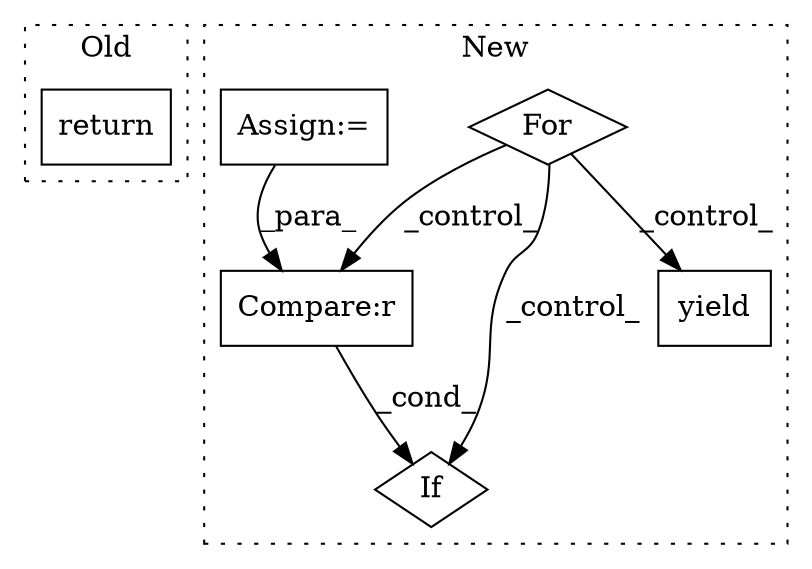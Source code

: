digraph G {
subgraph cluster0 {
1 [label="return" a="93" s="739" l="7" shape="box"];
label = "Old";
style="dotted";
}
subgraph cluster1 {
2 [label="yield" a="105" s="1160" l="6" shape="box"];
3 [label="For" a="107" s="1011,1053" l="4,14" shape="diamond"];
4 [label="If" a="96" s="1067" l="3" shape="diamond"];
5 [label="Compare:r" a="40" s="1070" l="45" shape="box"];
6 [label="Assign:=" a="68" s="981" l="3" shape="box"];
label = "New";
style="dotted";
}
3 -> 4 [label="_control_"];
3 -> 5 [label="_control_"];
3 -> 2 [label="_control_"];
5 -> 4 [label="_cond_"];
6 -> 5 [label="_para_"];
}